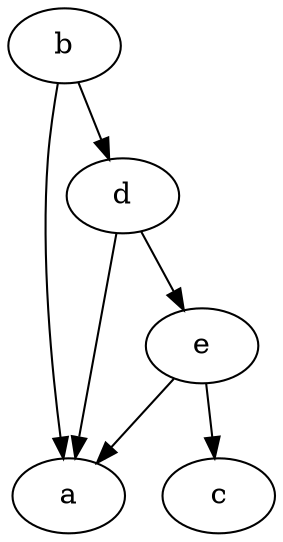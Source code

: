 digraph G{
fontname=cmr10;
"a"
"b"
"c"
"d"
"e"
"b" -> "a"
"b" -> "d"
"d" -> "a"
"d" -> "e"
"e" -> "a"
"e" -> "c"
}

